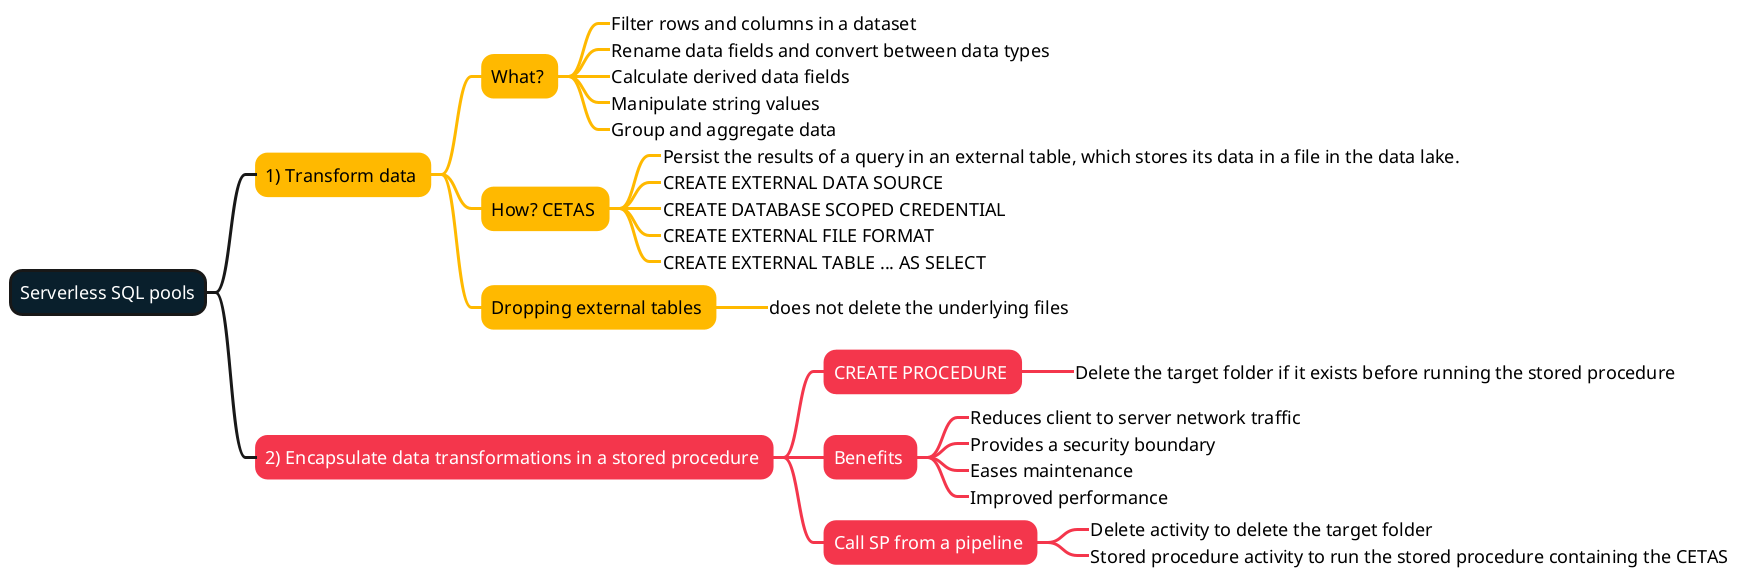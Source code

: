 @startmindmap
<style>
title {
    FontSize 30
    FontColor #000000
}
node {
    FontSize 18
    MarginTop 50
}
:depth(0) {
    BackgroundColor #091f2c
    FontColor #ffffff
    LineThickness 3.0
}
.topic1 {
    BackgroundColor #ffb900
    LineColor #ffb900
    LineThickness 3.0
    FontColor #000000
}
.topic2 {
    BackgroundColor #f4364c
    LineColor #f4364c
    LineThickness 3.0
    FontColor #ffffff
}
.topic3 {
    BackgroundColor #c5b4e3
    LineColor #c5b4e3
    LineThickness 3.0
    FontColor #000000
}
.topic4 {
    BackgroundColor #e1d3c7
    LineColor #e1d3c7
    LineThickness 3.0
    FontColor #000000
}
.topic5 {
    BackgroundColor #07641d
    LineColor #07641d
    LineThickness 3.0
    FontColor #ffffff
}
</style>
+ Serverless SQL pools
++ 1) Transform data <<topic1>>
+++ What? <<topic1>>
++++_ Filter rows and columns in a dataset
++++_ Rename data fields and convert between data types
++++_ Calculate derived data fields
++++_ Manipulate string values
++++_ Group and aggregate data
+++ How? CETAS <<topic1>>
++++_ Persist the results of a query in an external table, which stores its data in a file in the data lake.
++++_ CREATE EXTERNAL DATA SOURCE
++++_ CREATE DATABASE SCOPED CREDENTIAL
++++_ CREATE EXTERNAL FILE FORMAT
++++_ CREATE EXTERNAL TABLE ... AS SELECT
+++ Dropping external tables <<topic1>>
++++_ does not delete the underlying files
++ 2) Encapsulate data transformations in a stored procedure <<topic2>>
+++ CREATE PROCEDURE <<topic2>>
++++_ Delete the target folder if it exists before running the stored procedure
+++ Benefits <<topic2>>
++++_ Reduces client to server network traffic
++++_ Provides a security boundary
++++_ Eases maintenance
++++_ Improved performance
+++ Call SP from a pipeline <<topic2>>
++++_ Delete activity to delete the target folder
++++_ Stored procedure activity to run the stored procedure containing the CETAS
@endmindmap